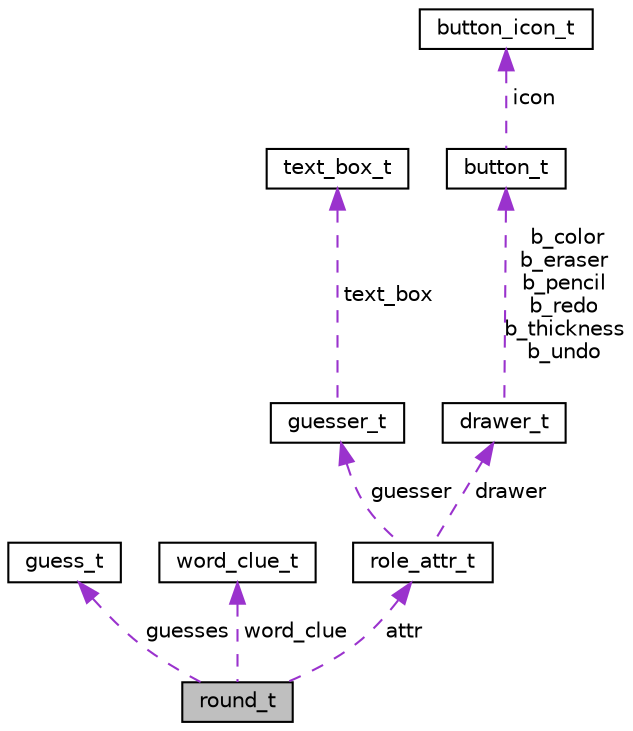 digraph "round_t"
{
 // LATEX_PDF_SIZE
  edge [fontname="Helvetica",fontsize="10",labelfontname="Helvetica",labelfontsize="10"];
  node [fontname="Helvetica",fontsize="10",shape=record];
  Node1 [label="round_t",height=0.2,width=0.4,color="black", fillcolor="grey75", style="filled", fontcolor="black",tooltip=" "];
  Node2 -> Node1 [dir="back",color="darkorchid3",fontsize="10",style="dashed",label=" guesses" ,fontname="Helvetica"];
  Node2 [label="guess_t",height=0.2,width=0.4,color="black", fillcolor="white", style="filled",URL="$structguess__t.html",tooltip=" "];
  Node3 -> Node1 [dir="back",color="darkorchid3",fontsize="10",style="dashed",label=" word_clue" ,fontname="Helvetica"];
  Node3 [label="word_clue_t",height=0.2,width=0.4,color="black", fillcolor="white", style="filled",URL="$structword__clue__t.html",tooltip="Word clue."];
  Node4 -> Node1 [dir="back",color="darkorchid3",fontsize="10",style="dashed",label=" attr" ,fontname="Helvetica"];
  Node4 [label="role_attr_t",height=0.2,width=0.4,color="black", fillcolor="white", style="filled",URL="$unionrole__attr__t.html",tooltip=" "];
  Node5 -> Node4 [dir="back",color="darkorchid3",fontsize="10",style="dashed",label=" guesser" ,fontname="Helvetica"];
  Node5 [label="guesser_t",height=0.2,width=0.4,color="black", fillcolor="white", style="filled",URL="$structguesser__t.html",tooltip=" "];
  Node6 -> Node5 [dir="back",color="darkorchid3",fontsize="10",style="dashed",label=" text_box" ,fontname="Helvetica"];
  Node6 [label="text_box_t",height=0.2,width=0.4,color="black", fillcolor="white", style="filled",URL="$structtext__box__t.html",tooltip="Text box info."];
  Node7 -> Node4 [dir="back",color="darkorchid3",fontsize="10",style="dashed",label=" drawer" ,fontname="Helvetica"];
  Node7 [label="drawer_t",height=0.2,width=0.4,color="black", fillcolor="white", style="filled",URL="$structdrawer__t.html",tooltip=" "];
  Node8 -> Node7 [dir="back",color="darkorchid3",fontsize="10",style="dashed",label=" b_color\nb_eraser\nb_pencil\nb_redo\nb_thickness\nb_undo" ,fontname="Helvetica"];
  Node8 [label="button_t",height=0.2,width=0.4,color="black", fillcolor="white", style="filled",URL="$structbutton__t.html",tooltip="Button info."];
  Node9 -> Node8 [dir="back",color="darkorchid3",fontsize="10",style="dashed",label=" icon" ,fontname="Helvetica"];
  Node9 [label="button_icon_t",height=0.2,width=0.4,color="black", fillcolor="white", style="filled",URL="$structbutton__icon__t.html",tooltip="Icon of a button."];
}

